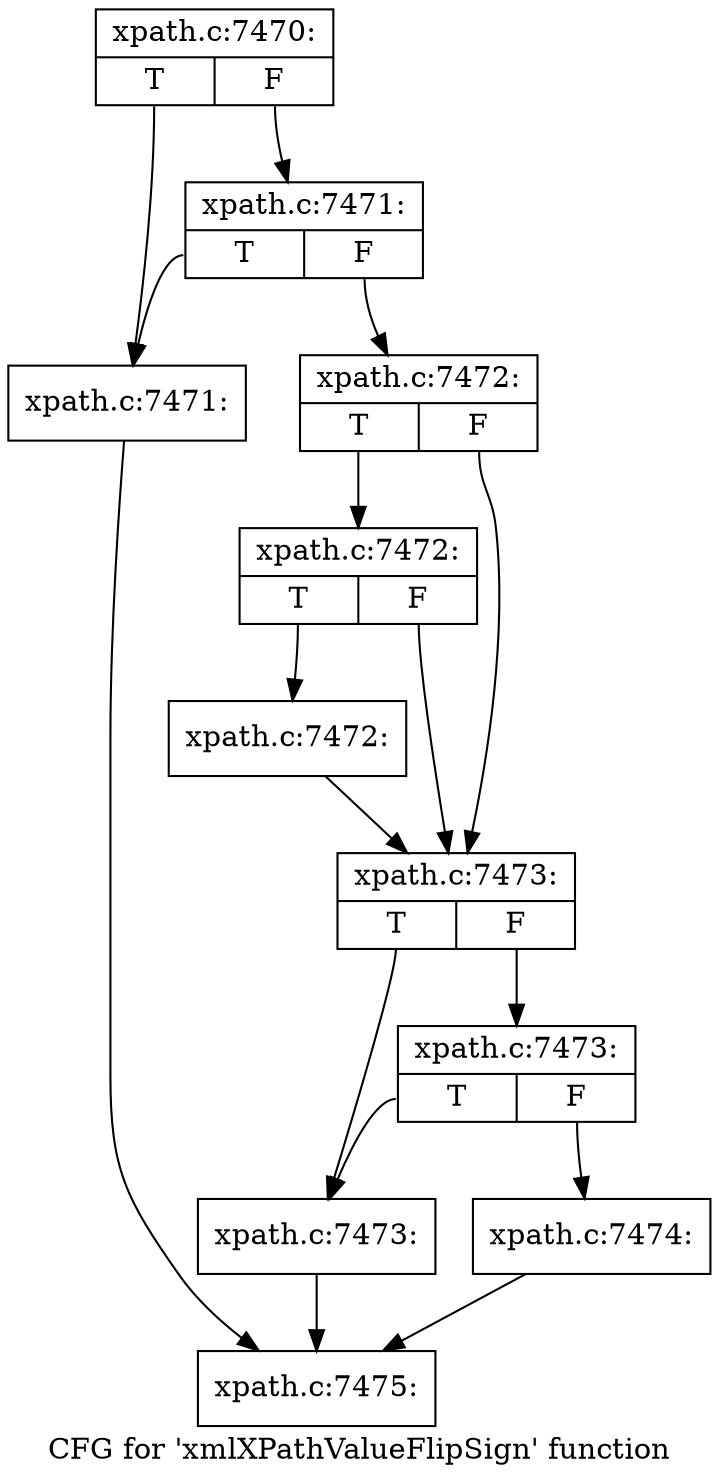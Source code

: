 digraph "CFG for 'xmlXPathValueFlipSign' function" {
	label="CFG for 'xmlXPathValueFlipSign' function";

	Node0x55e6b26e3220 [shape=record,label="{xpath.c:7470:|{<s0>T|<s1>F}}"];
	Node0x55e6b26e3220:s0 -> Node0x55e6b26e8b70;
	Node0x55e6b26e3220:s1 -> Node0x55e6b26fc280;
	Node0x55e6b26fc280 [shape=record,label="{xpath.c:7471:|{<s0>T|<s1>F}}"];
	Node0x55e6b26fc280:s0 -> Node0x55e6b26e8b70;
	Node0x55e6b26fc280:s1 -> Node0x55e6b26e33b0;
	Node0x55e6b26e8b70 [shape=record,label="{xpath.c:7471:}"];
	Node0x55e6b26e8b70 -> Node0x55e6b26e8ae0;
	Node0x55e6b26e33b0 [shape=record,label="{xpath.c:7472:|{<s0>T|<s1>F}}"];
	Node0x55e6b26e33b0:s0 -> Node0x55e6b26fd220;
	Node0x55e6b26e33b0:s1 -> Node0x55e6b26fd1d0;
	Node0x55e6b26fd220 [shape=record,label="{xpath.c:7472:|{<s0>T|<s1>F}}"];
	Node0x55e6b26fd220:s0 -> Node0x55e6b26fd180;
	Node0x55e6b26fd220:s1 -> Node0x55e6b26fd1d0;
	Node0x55e6b26fd180 [shape=record,label="{xpath.c:7472:}"];
	Node0x55e6b26fd180 -> Node0x55e6b26fd1d0;
	Node0x55e6b26fd1d0 [shape=record,label="{xpath.c:7473:|{<s0>T|<s1>F}}"];
	Node0x55e6b26fd1d0:s0 -> Node0x55e6b26fd870;
	Node0x55e6b26fd1d0:s1 -> Node0x55e6b26fd910;
	Node0x55e6b26fd910 [shape=record,label="{xpath.c:7473:|{<s0>T|<s1>F}}"];
	Node0x55e6b26fd910:s0 -> Node0x55e6b26fd870;
	Node0x55e6b26fd910:s1 -> Node0x55e6b26fd8c0;
	Node0x55e6b26fd870 [shape=record,label="{xpath.c:7473:}"];
	Node0x55e6b26fd870 -> Node0x55e6b26e8ae0;
	Node0x55e6b26fd8c0 [shape=record,label="{xpath.c:7474:}"];
	Node0x55e6b26fd8c0 -> Node0x55e6b26e8ae0;
	Node0x55e6b26e8ae0 [shape=record,label="{xpath.c:7475:}"];
}
